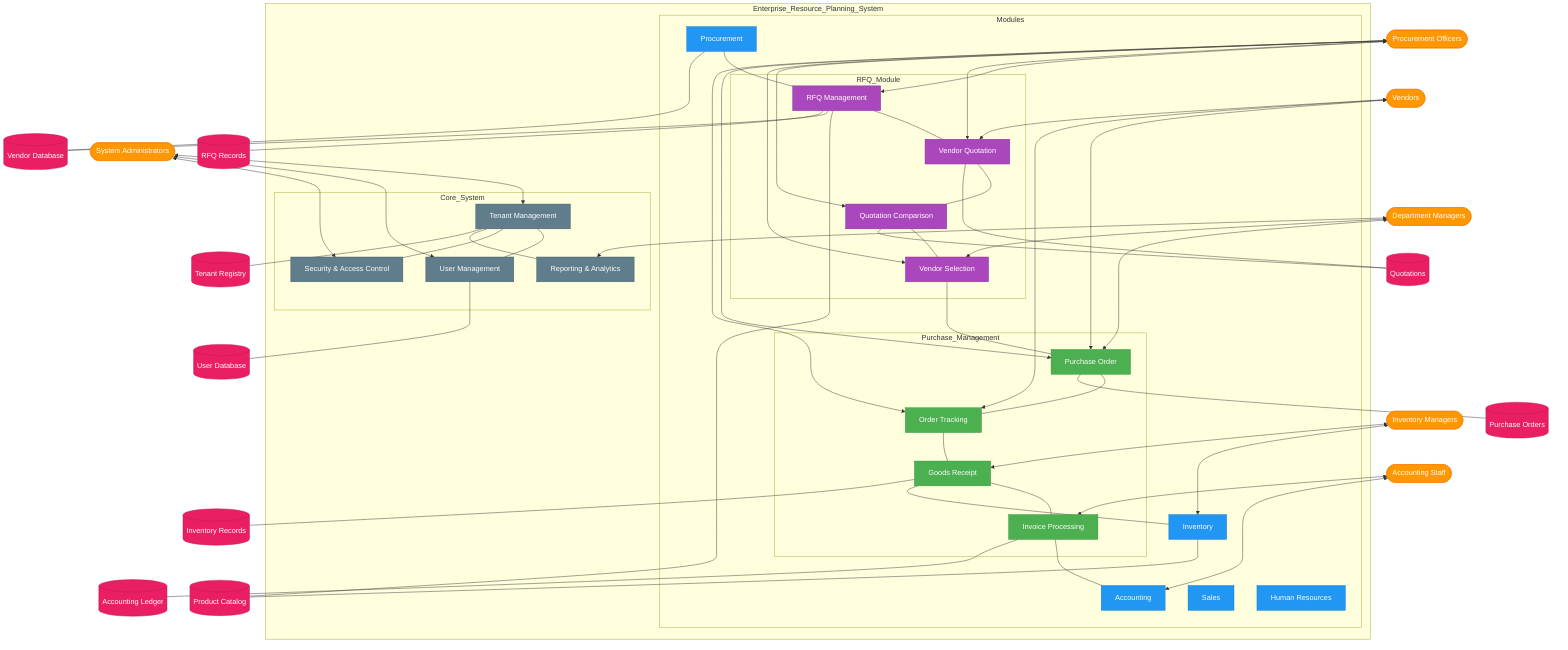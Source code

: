 flowchart TD
    subgraph Enterprise_Resource_Planning_System
        subgraph Core_System
            C1[Tenant Management]
            C2[User Management]
            C3[Security & Access Control]
            C4[Reporting & Analytics]
        end
        
        subgraph Modules
            M1[Accounting]
            M2[Inventory]
            M3[Sales]
            M4[Human Resources]
            M5[Procurement]
            
            subgraph RFQ_Module
                R1[RFQ Management]
                R2[Vendor Quotation]
                R3[Quotation Comparison]
                R4[Vendor Selection]
            end
            
            subgraph Purchase_Management
                P1[Purchase Order]
                P2[Order Tracking]
                P3[Goods Receipt]
                P4[Invoice Processing]
            end
        end
    end
    
    %% External Entities
    E1([System Administrators])
    E2([Procurement Officers])
    E3([Vendors])
    E4([Department Managers])
    E5([Accounting Staff])
    E6([Inventory Managers])
    
    %% Data Stores
    D1[(Tenant Registry)]
    D2[(User Database)]
    D3[(Product Catalog)]
    D4[(Vendor Database)]
    D5[(RFQ Records)]
    D6[(Quotations)]
    D7[(Purchase Orders)]
    D8[(Accounting Ledger)]
    D9[(Inventory Records)]
    
    %% Connections to External Entities
    E1 <--> C1
    E1 <--> C2
    E1 <--> C3
    
    E2 <--> R1
    E2 <--> R2
    E2 <--> R3
    E2 <--> R4
    E2 <--> P1
    E2 <--> P2
    
    E3 <--> R2
    E3 <--> P1
    E3 <--> P2
    
    E4 <--> R4
    E4 <--> P1
    E4 <--> C4
    
    E5 <--> M1
    E5 <--> P4
    
    E6 <--> M2
    E6 <--> P3
    
    %% Internal Module Connections
    C1 --- C2
    C1 --- C3
    C1 --- C4
    
    M5 --- R1
    R1 --- R2
    R2 --- R3
    R3 --- R4
    R4 --- P1
    P1 --- P2
    P2 --- P3
    P3 --- P4
    
    P3 --- M2
    P4 --- M1
    
    %% Connections to Data Stores
    C1 --- D1
    C2 --- D2
    
    M2 --- D3
    M5 --- D4
    
    R1 --- D3
    R1 --- D4
    R1 --- D5
    R2 --- D6
    R3 --- D6
    
    P1 --- D7
    P3 --- D9
    P4 --- D8
    
    %% Styling
    classDef core fill:#607D8B,stroke:#455A64,color:white
    classDef procurement fill:#9C27B0,stroke:#7B1FA2,color:white
    classDef rfq fill:#AB47BC,stroke:#8E24AA,color:white
    classDef purchase fill:#4CAF50,stroke:#388E3C,color:white
    classDef module fill:#2196F3,stroke:#1976D2,color:white
    classDef external fill:#FF9800,stroke:#F57C00,color:white
    classDef datastore fill:#E91E63,stroke:#C2185B,color:white
    
    class C1,C2,C3,C4 core
    class M1,M2,M3,M4,M5 module
    class R1,R2,R3,R4 rfq
    class P1,P2,P3,P4 purchase
    class E1,E2,E3,E4,E5,E6 external
    class D1,D2,D3,D4,D5,D6,D7,D8,D9 datastore